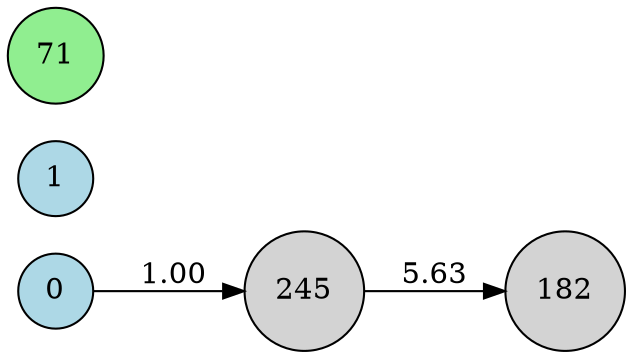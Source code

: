 digraph neat {
  rankdir=LR;
  node [shape=circle];
  node0 [label="0", style=filled, fillcolor=lightblue];
  node1 [label="1", style=filled, fillcolor=lightblue];
  node71 [label="71", style=filled, fillcolor=lightgreen];
  node182 [label="182", style=filled, fillcolor=lightgray];
  node245 [label="245", style=filled, fillcolor=lightgray];
  node0 -> node245 [label="1.00"];
  node245 -> node182 [label="5.63"];
}
